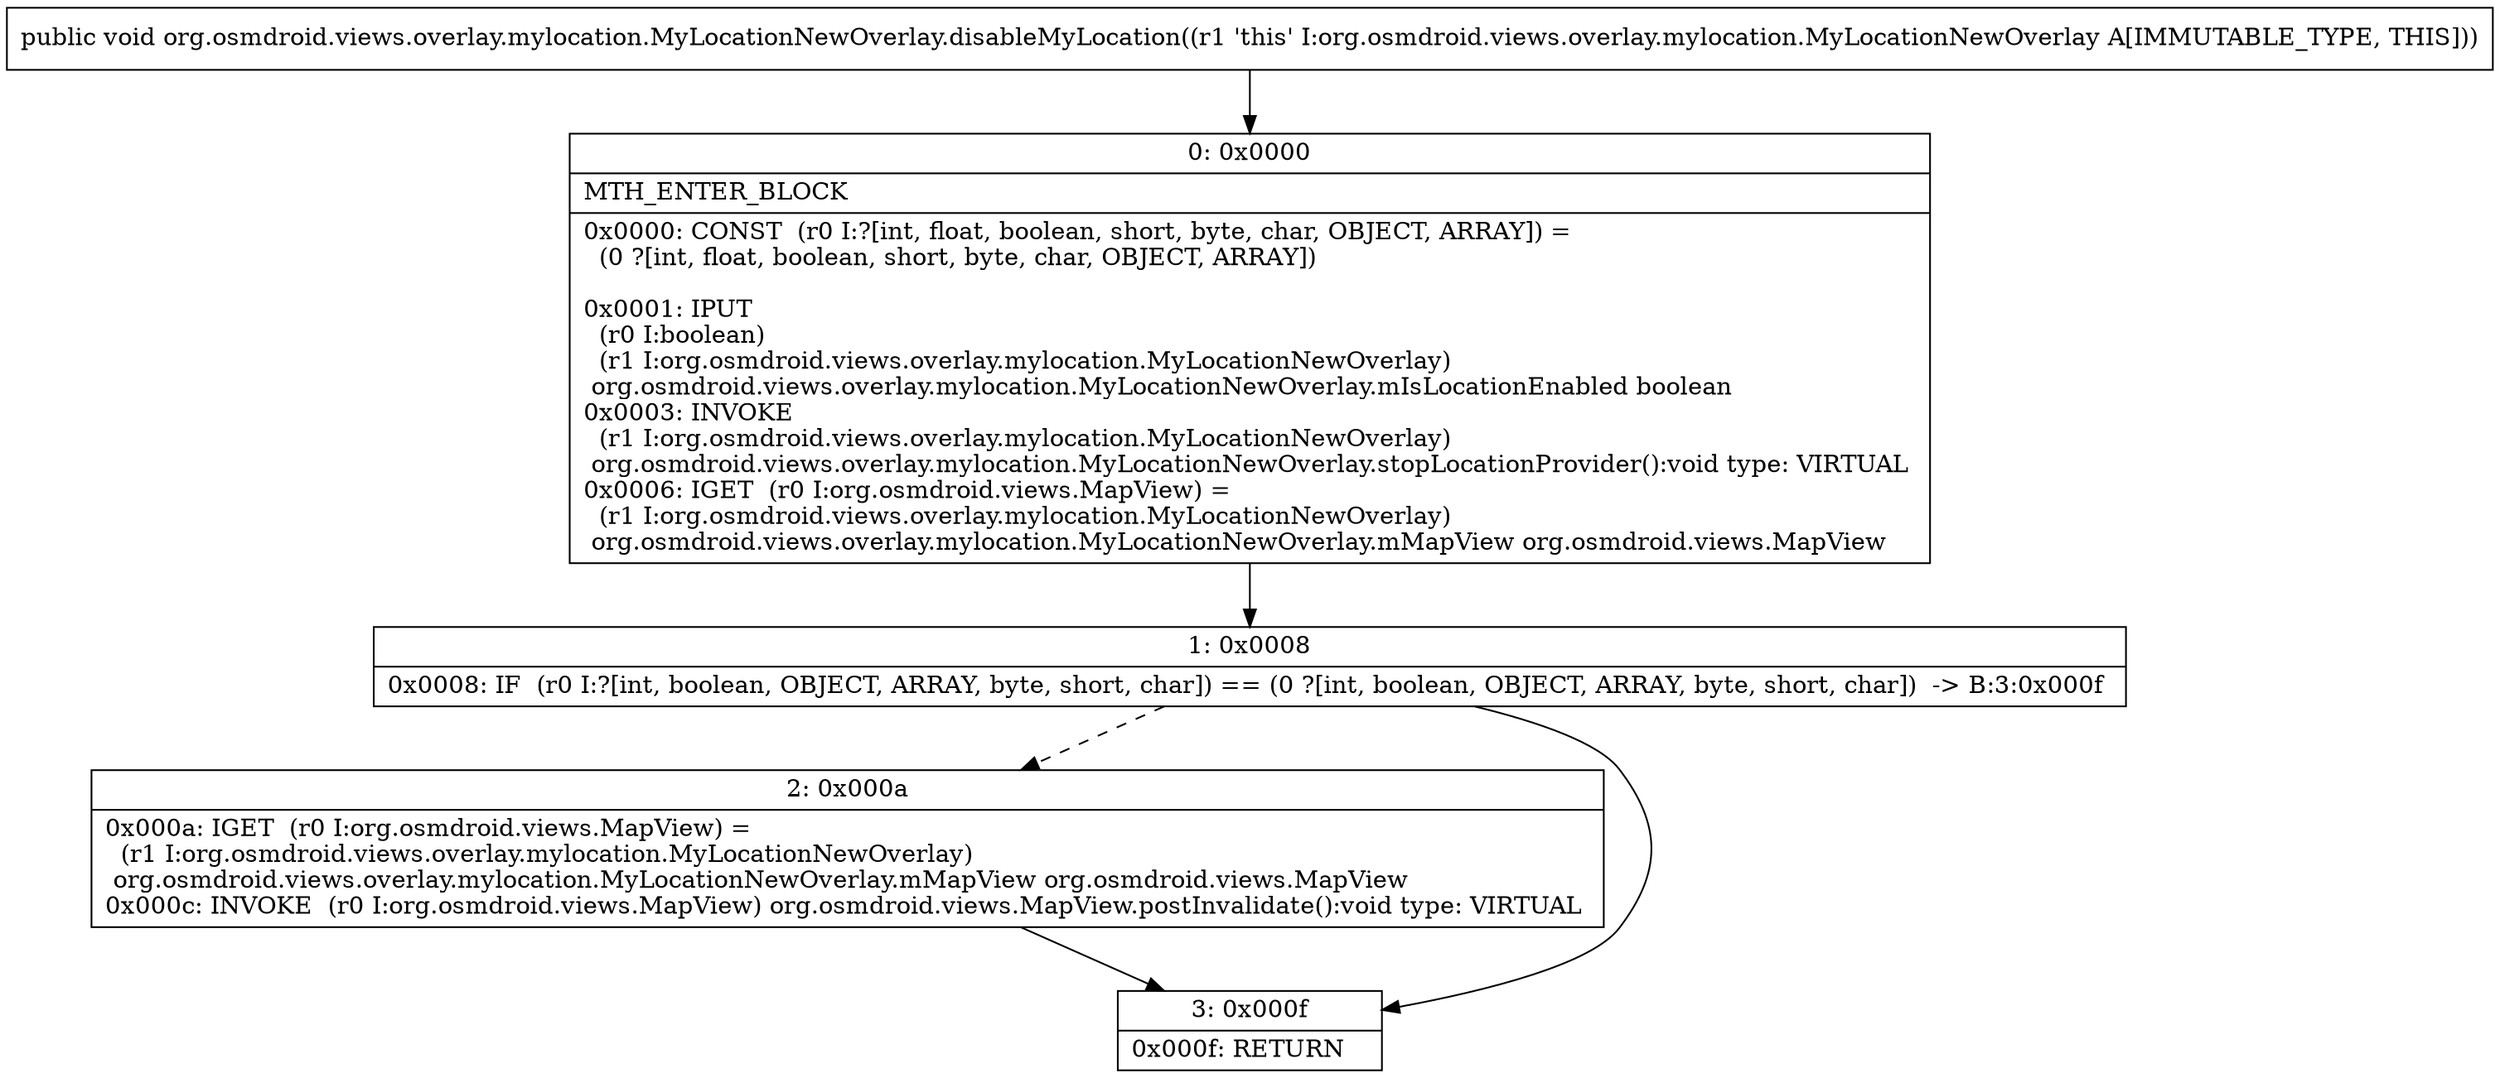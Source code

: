 digraph "CFG fororg.osmdroid.views.overlay.mylocation.MyLocationNewOverlay.disableMyLocation()V" {
Node_0 [shape=record,label="{0\:\ 0x0000|MTH_ENTER_BLOCK\l|0x0000: CONST  (r0 I:?[int, float, boolean, short, byte, char, OBJECT, ARRAY]) = \l  (0 ?[int, float, boolean, short, byte, char, OBJECT, ARRAY])\l \l0x0001: IPUT  \l  (r0 I:boolean)\l  (r1 I:org.osmdroid.views.overlay.mylocation.MyLocationNewOverlay)\l org.osmdroid.views.overlay.mylocation.MyLocationNewOverlay.mIsLocationEnabled boolean \l0x0003: INVOKE  \l  (r1 I:org.osmdroid.views.overlay.mylocation.MyLocationNewOverlay)\l org.osmdroid.views.overlay.mylocation.MyLocationNewOverlay.stopLocationProvider():void type: VIRTUAL \l0x0006: IGET  (r0 I:org.osmdroid.views.MapView) = \l  (r1 I:org.osmdroid.views.overlay.mylocation.MyLocationNewOverlay)\l org.osmdroid.views.overlay.mylocation.MyLocationNewOverlay.mMapView org.osmdroid.views.MapView \l}"];
Node_1 [shape=record,label="{1\:\ 0x0008|0x0008: IF  (r0 I:?[int, boolean, OBJECT, ARRAY, byte, short, char]) == (0 ?[int, boolean, OBJECT, ARRAY, byte, short, char])  \-\> B:3:0x000f \l}"];
Node_2 [shape=record,label="{2\:\ 0x000a|0x000a: IGET  (r0 I:org.osmdroid.views.MapView) = \l  (r1 I:org.osmdroid.views.overlay.mylocation.MyLocationNewOverlay)\l org.osmdroid.views.overlay.mylocation.MyLocationNewOverlay.mMapView org.osmdroid.views.MapView \l0x000c: INVOKE  (r0 I:org.osmdroid.views.MapView) org.osmdroid.views.MapView.postInvalidate():void type: VIRTUAL \l}"];
Node_3 [shape=record,label="{3\:\ 0x000f|0x000f: RETURN   \l}"];
MethodNode[shape=record,label="{public void org.osmdroid.views.overlay.mylocation.MyLocationNewOverlay.disableMyLocation((r1 'this' I:org.osmdroid.views.overlay.mylocation.MyLocationNewOverlay A[IMMUTABLE_TYPE, THIS])) }"];
MethodNode -> Node_0;
Node_0 -> Node_1;
Node_1 -> Node_2[style=dashed];
Node_1 -> Node_3;
Node_2 -> Node_3;
}

